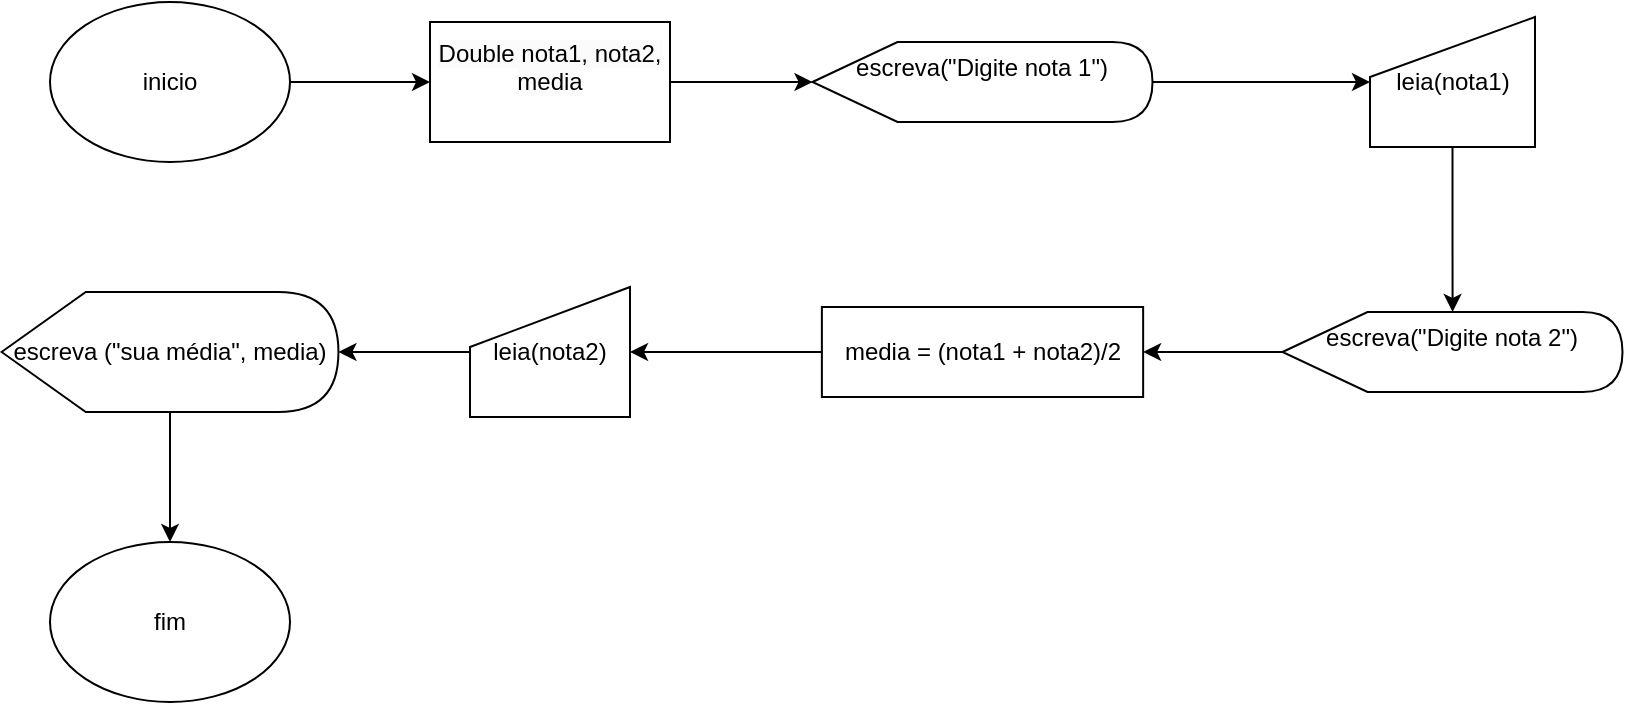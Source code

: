 <mxfile version="24.0.0" type="github">
  <diagram name="Página-1" id="i0XfrG7tJlQhtvwyfBJk">
    <mxGraphModel dx="1059" dy="619" grid="1" gridSize="10" guides="1" tooltips="1" connect="1" arrows="1" fold="1" page="1" pageScale="1" pageWidth="1100" pageHeight="850" math="0" shadow="0">
      <root>
        <mxCell id="0" />
        <mxCell id="1" parent="0" />
        <mxCell id="VxafhyVMG2uR4fdvuxFk-56" value="" style="edgeStyle=orthogonalEdgeStyle;rounded=0;orthogonalLoop=1;jettySize=auto;html=1;" edge="1" parent="1" source="VxafhyVMG2uR4fdvuxFk-20" target="VxafhyVMG2uR4fdvuxFk-29">
          <mxGeometry relative="1" as="geometry" />
        </mxCell>
        <mxCell id="VxafhyVMG2uR4fdvuxFk-20" value="escreva (&quot;sua média&quot;, media)" style="shape=display;whiteSpace=wrap;html=1;" vertex="1" parent="1">
          <mxGeometry x="95.78" y="175" width="168.44" height="60" as="geometry" />
        </mxCell>
        <mxCell id="VxafhyVMG2uR4fdvuxFk-54" value="" style="edgeStyle=orthogonalEdgeStyle;rounded=0;orthogonalLoop=1;jettySize=auto;html=1;" edge="1" parent="1" source="VxafhyVMG2uR4fdvuxFk-21" target="VxafhyVMG2uR4fdvuxFk-46">
          <mxGeometry relative="1" as="geometry" />
        </mxCell>
        <mxCell id="VxafhyVMG2uR4fdvuxFk-21" value="media = (nota1 + nota2)/2" style="rounded=0;whiteSpace=wrap;html=1;" vertex="1" parent="1">
          <mxGeometry x="505.94" y="182.5" width="160.63" height="45" as="geometry" />
        </mxCell>
        <mxCell id="VxafhyVMG2uR4fdvuxFk-50" value="" style="edgeStyle=orthogonalEdgeStyle;rounded=0;orthogonalLoop=1;jettySize=auto;html=1;" edge="1" parent="1" source="VxafhyVMG2uR4fdvuxFk-23" target="VxafhyVMG2uR4fdvuxFk-42">
          <mxGeometry relative="1" as="geometry" />
        </mxCell>
        <mxCell id="VxafhyVMG2uR4fdvuxFk-23" value="&#xa;&lt;span style=&quot;color: rgb(0, 0, 0); font-family: Helvetica; font-size: 12px; font-style: normal; font-variant-ligatures: normal; font-variant-caps: normal; font-weight: 400; letter-spacing: normal; orphans: 2; text-align: center; text-indent: 0px; text-transform: none; widows: 2; word-spacing: 0px; -webkit-text-stroke-width: 0px; white-space: normal; background-color: rgb(251, 251, 251); text-decoration-thickness: initial; text-decoration-style: initial; text-decoration-color: initial; display: inline !important; float: none;&quot;&gt;Double nota1, nota2, media&lt;/span&gt;&#xa;&#xa;" style="rounded=0;whiteSpace=wrap;html=1;" vertex="1" parent="1">
          <mxGeometry x="310" y="40" width="120" height="60" as="geometry" />
        </mxCell>
        <mxCell id="VxafhyVMG2uR4fdvuxFk-51" value="" style="edgeStyle=orthogonalEdgeStyle;rounded=0;orthogonalLoop=1;jettySize=auto;html=1;" edge="1" parent="1" source="VxafhyVMG2uR4fdvuxFk-28" target="VxafhyVMG2uR4fdvuxFk-23">
          <mxGeometry relative="1" as="geometry" />
        </mxCell>
        <mxCell id="VxafhyVMG2uR4fdvuxFk-28" value="inicio" style="ellipse;whiteSpace=wrap;html=1;" vertex="1" parent="1">
          <mxGeometry x="120" y="30" width="120" height="80" as="geometry" />
        </mxCell>
        <mxCell id="VxafhyVMG2uR4fdvuxFk-29" value="fim" style="ellipse;whiteSpace=wrap;html=1;" vertex="1" parent="1">
          <mxGeometry x="120" y="300" width="120" height="80" as="geometry" />
        </mxCell>
        <mxCell id="VxafhyVMG2uR4fdvuxFk-34" style="edgeStyle=orthogonalEdgeStyle;rounded=0;orthogonalLoop=1;jettySize=auto;html=1;exitX=0.5;exitY=1;exitDx=0;exitDy=0;" edge="1" parent="1">
          <mxGeometry relative="1" as="geometry">
            <mxPoint x="627.5" y="350" as="sourcePoint" />
            <mxPoint x="627.5" y="350" as="targetPoint" />
          </mxGeometry>
        </mxCell>
        <mxCell id="VxafhyVMG2uR4fdvuxFk-49" value="" style="edgeStyle=orthogonalEdgeStyle;rounded=0;orthogonalLoop=1;jettySize=auto;html=1;" edge="1" parent="1" source="VxafhyVMG2uR4fdvuxFk-42" target="VxafhyVMG2uR4fdvuxFk-47">
          <mxGeometry relative="1" as="geometry" />
        </mxCell>
        <mxCell id="VxafhyVMG2uR4fdvuxFk-42" value="escreva(&quot;Digite nota 1&quot;)&lt;div&gt;&lt;br&gt;&lt;/div&gt;" style="shape=display;whiteSpace=wrap;html=1;" vertex="1" parent="1">
          <mxGeometry x="501.25" y="50" width="170" height="40" as="geometry" />
        </mxCell>
        <mxCell id="VxafhyVMG2uR4fdvuxFk-53" value="" style="edgeStyle=orthogonalEdgeStyle;rounded=0;orthogonalLoop=1;jettySize=auto;html=1;" edge="1" parent="1" source="VxafhyVMG2uR4fdvuxFk-43" target="VxafhyVMG2uR4fdvuxFk-21">
          <mxGeometry relative="1" as="geometry" />
        </mxCell>
        <mxCell id="VxafhyVMG2uR4fdvuxFk-43" value="escreva(&quot;Digite nota 2&quot;)&lt;div&gt;&lt;br&gt;&lt;/div&gt;" style="shape=display;whiteSpace=wrap;html=1;" vertex="1" parent="1">
          <mxGeometry x="736.25" y="185" width="170" height="40" as="geometry" />
        </mxCell>
        <mxCell id="VxafhyVMG2uR4fdvuxFk-55" value="" style="edgeStyle=orthogonalEdgeStyle;rounded=0;orthogonalLoop=1;jettySize=auto;html=1;" edge="1" parent="1" source="VxafhyVMG2uR4fdvuxFk-46" target="VxafhyVMG2uR4fdvuxFk-20">
          <mxGeometry relative="1" as="geometry" />
        </mxCell>
        <mxCell id="VxafhyVMG2uR4fdvuxFk-46" value="leia(nota2)" style="shape=manualInput;whiteSpace=wrap;html=1;" vertex="1" parent="1">
          <mxGeometry x="330" y="172.5" width="80" height="65" as="geometry" />
        </mxCell>
        <mxCell id="VxafhyVMG2uR4fdvuxFk-52" value="" style="edgeStyle=orthogonalEdgeStyle;rounded=0;orthogonalLoop=1;jettySize=auto;html=1;" edge="1" parent="1" source="VxafhyVMG2uR4fdvuxFk-47" target="VxafhyVMG2uR4fdvuxFk-43">
          <mxGeometry relative="1" as="geometry" />
        </mxCell>
        <mxCell id="VxafhyVMG2uR4fdvuxFk-47" value="leia(nota1)" style="shape=manualInput;whiteSpace=wrap;html=1;" vertex="1" parent="1">
          <mxGeometry x="780" y="37.5" width="82.5" height="65" as="geometry" />
        </mxCell>
      </root>
    </mxGraphModel>
  </diagram>
</mxfile>
